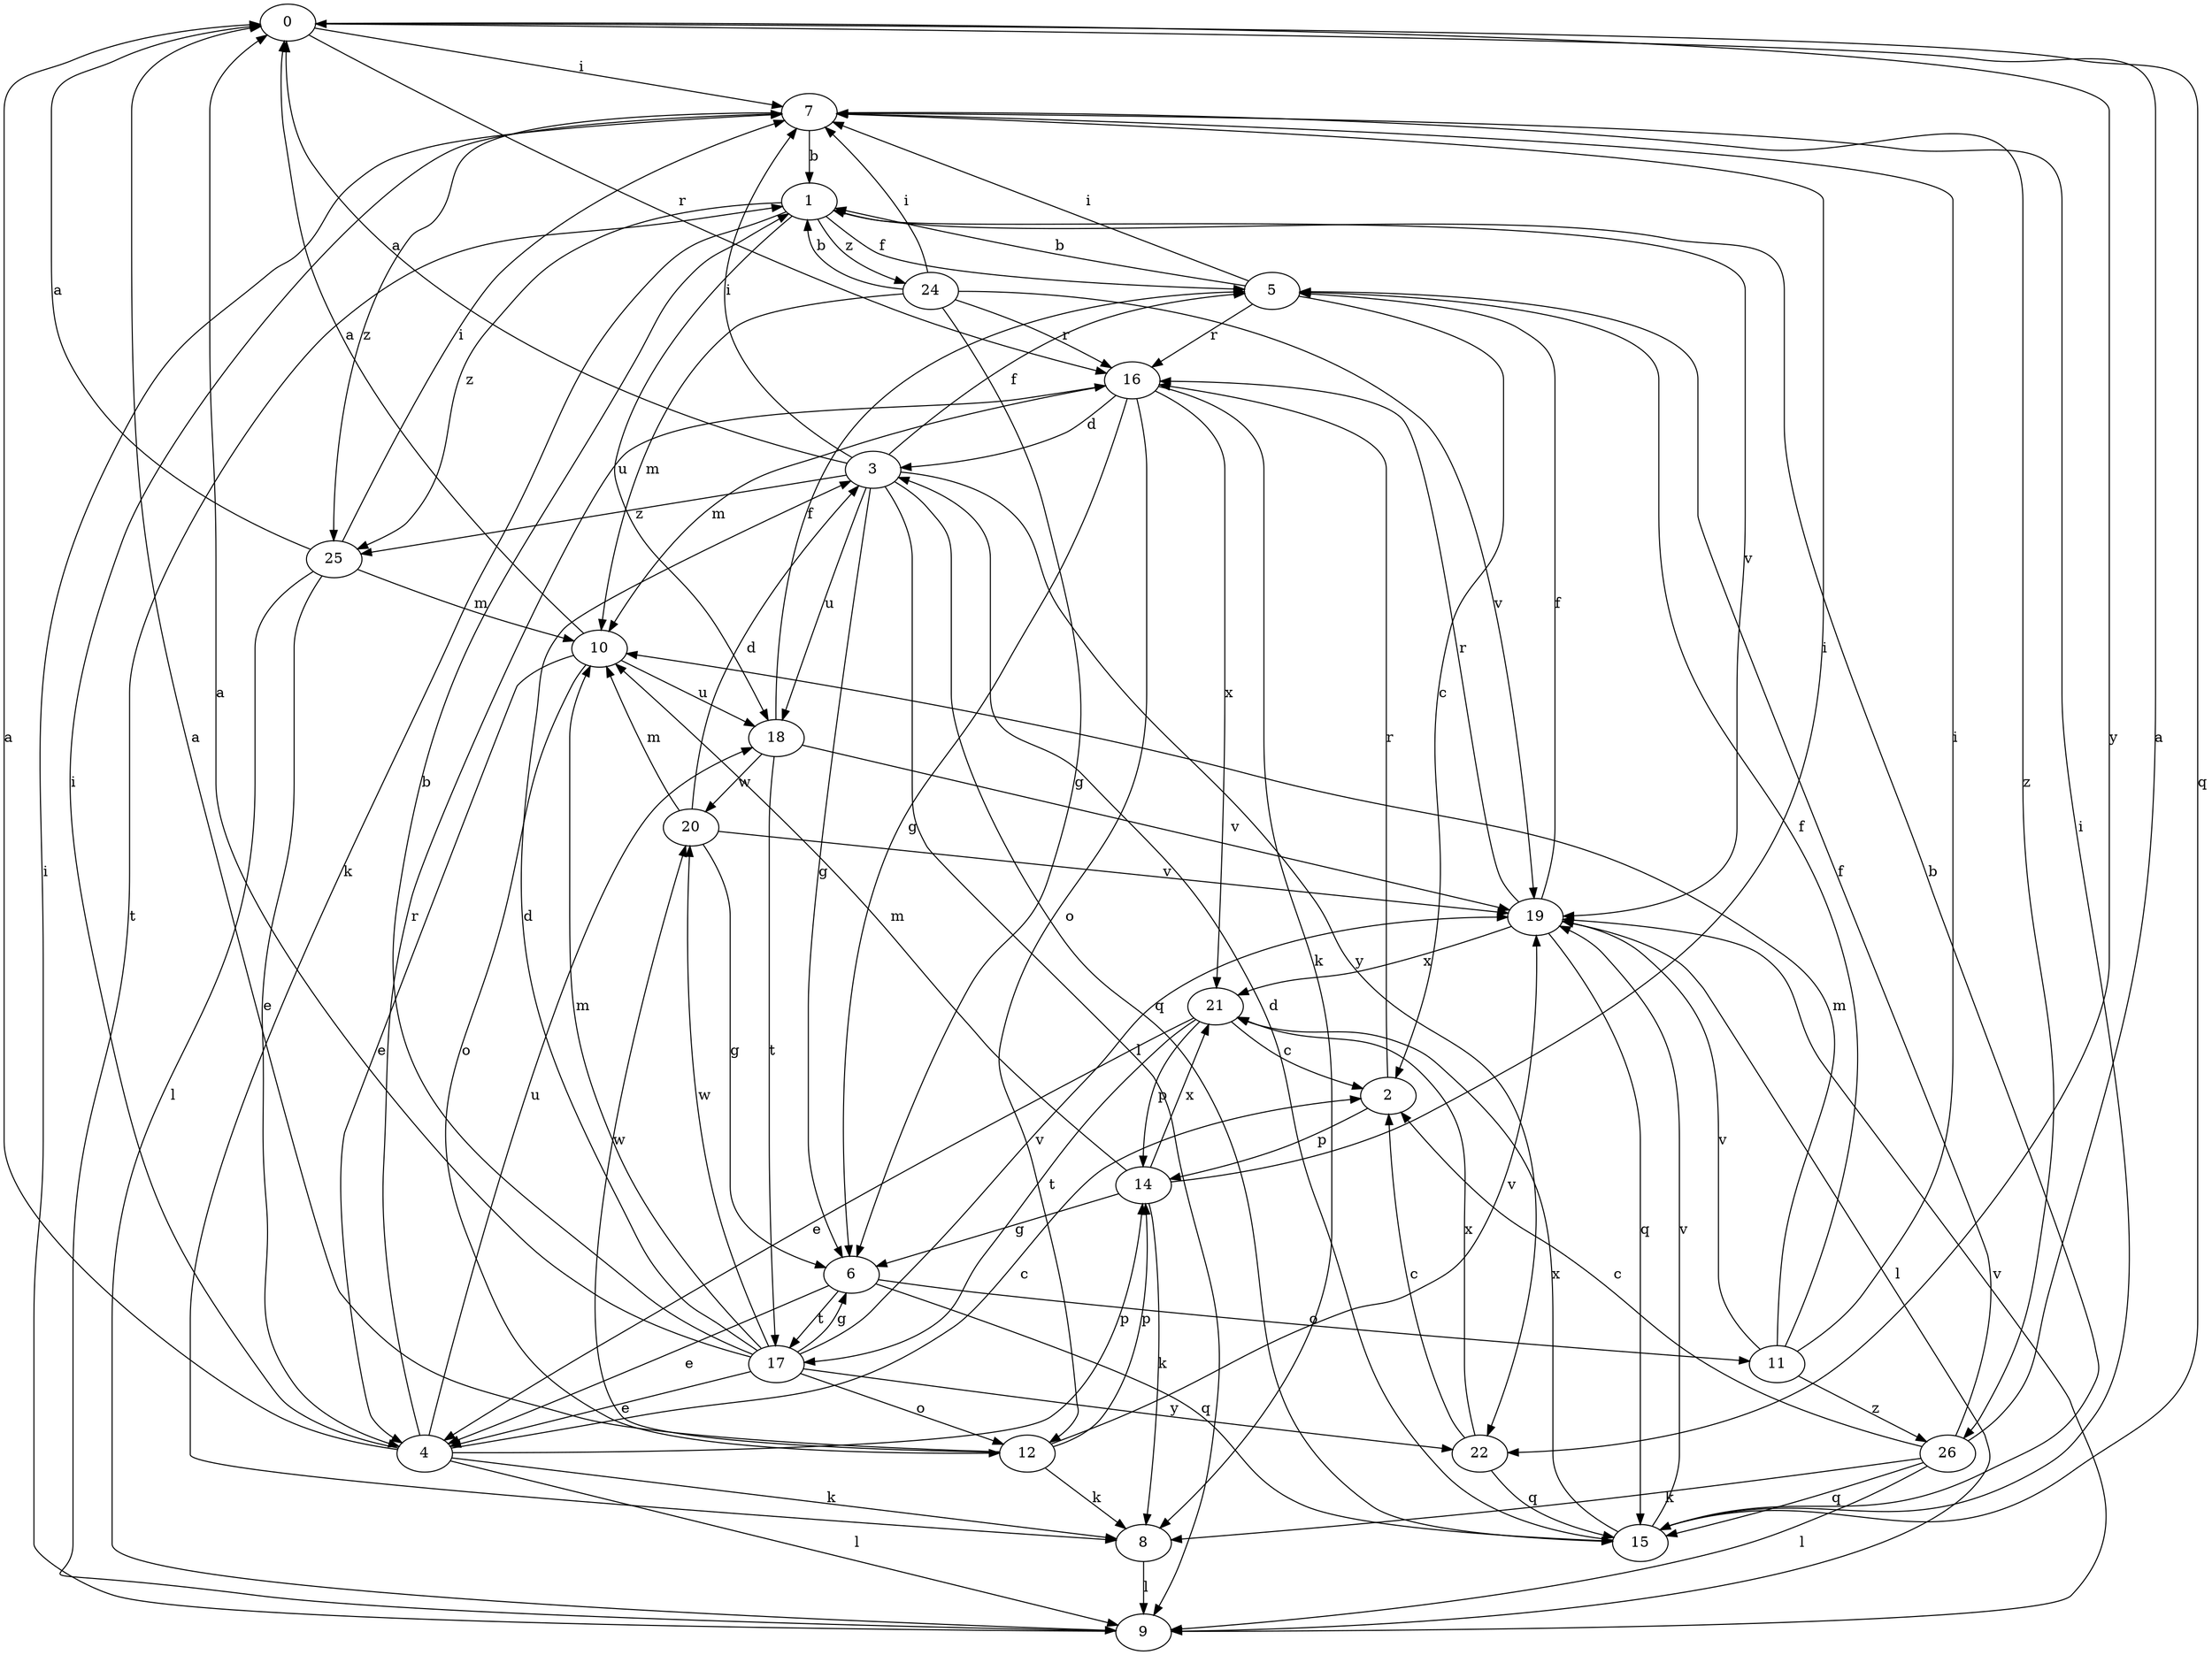 strict digraph  {
0;
1;
2;
3;
4;
5;
6;
7;
8;
9;
10;
11;
12;
14;
15;
16;
17;
18;
19;
20;
21;
22;
24;
25;
26;
0 -> 7  [label=i];
0 -> 15  [label=q];
0 -> 16  [label=r];
0 -> 22  [label=y];
1 -> 5  [label=f];
1 -> 8  [label=k];
1 -> 18  [label=u];
1 -> 19  [label=v];
1 -> 24  [label=z];
1 -> 25  [label=z];
2 -> 14  [label=p];
2 -> 16  [label=r];
3 -> 0  [label=a];
3 -> 5  [label=f];
3 -> 6  [label=g];
3 -> 7  [label=i];
3 -> 9  [label=l];
3 -> 15  [label=q];
3 -> 18  [label=u];
3 -> 22  [label=y];
3 -> 25  [label=z];
4 -> 0  [label=a];
4 -> 2  [label=c];
4 -> 7  [label=i];
4 -> 8  [label=k];
4 -> 9  [label=l];
4 -> 14  [label=p];
4 -> 16  [label=r];
4 -> 18  [label=u];
5 -> 1  [label=b];
5 -> 2  [label=c];
5 -> 7  [label=i];
5 -> 16  [label=r];
6 -> 4  [label=e];
6 -> 11  [label=o];
6 -> 15  [label=q];
6 -> 17  [label=t];
7 -> 1  [label=b];
7 -> 25  [label=z];
7 -> 26  [label=z];
8 -> 9  [label=l];
9 -> 7  [label=i];
9 -> 19  [label=v];
9 -> 1  [label=t];
10 -> 0  [label=a];
10 -> 4  [label=e];
10 -> 12  [label=o];
10 -> 18  [label=u];
11 -> 5  [label=f];
11 -> 7  [label=i];
11 -> 10  [label=m];
11 -> 19  [label=v];
11 -> 26  [label=z];
12 -> 0  [label=a];
12 -> 8  [label=k];
12 -> 14  [label=p];
12 -> 19  [label=v];
12 -> 20  [label=w];
14 -> 6  [label=g];
14 -> 7  [label=i];
14 -> 8  [label=k];
14 -> 10  [label=m];
14 -> 21  [label=x];
15 -> 1  [label=b];
15 -> 3  [label=d];
15 -> 7  [label=i];
15 -> 19  [label=v];
15 -> 21  [label=x];
16 -> 3  [label=d];
16 -> 6  [label=g];
16 -> 8  [label=k];
16 -> 10  [label=m];
16 -> 12  [label=o];
16 -> 21  [label=x];
17 -> 0  [label=a];
17 -> 1  [label=b];
17 -> 3  [label=d];
17 -> 4  [label=e];
17 -> 6  [label=g];
17 -> 10  [label=m];
17 -> 12  [label=o];
17 -> 19  [label=v];
17 -> 20  [label=w];
17 -> 22  [label=y];
18 -> 5  [label=f];
18 -> 17  [label=t];
18 -> 19  [label=v];
18 -> 20  [label=w];
19 -> 5  [label=f];
19 -> 9  [label=l];
19 -> 15  [label=q];
19 -> 16  [label=r];
19 -> 21  [label=x];
20 -> 3  [label=d];
20 -> 6  [label=g];
20 -> 10  [label=m];
20 -> 19  [label=v];
21 -> 2  [label=c];
21 -> 4  [label=e];
21 -> 14  [label=p];
21 -> 17  [label=t];
22 -> 2  [label=c];
22 -> 15  [label=q];
22 -> 21  [label=x];
24 -> 1  [label=b];
24 -> 6  [label=g];
24 -> 7  [label=i];
24 -> 10  [label=m];
24 -> 16  [label=r];
24 -> 19  [label=v];
25 -> 0  [label=a];
25 -> 4  [label=e];
25 -> 7  [label=i];
25 -> 9  [label=l];
25 -> 10  [label=m];
26 -> 0  [label=a];
26 -> 2  [label=c];
26 -> 5  [label=f];
26 -> 8  [label=k];
26 -> 9  [label=l];
26 -> 15  [label=q];
}
